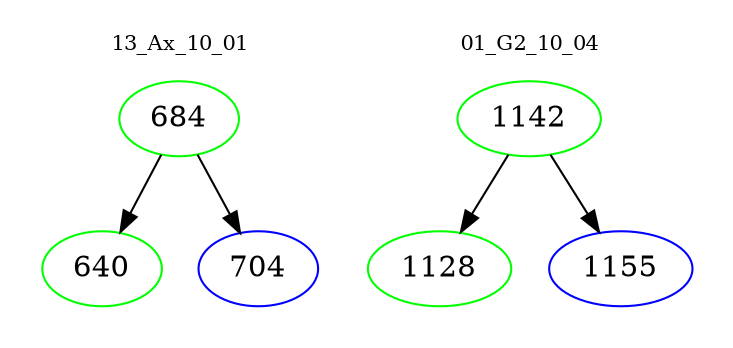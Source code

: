 digraph{
subgraph cluster_0 {
color = white
label = "13_Ax_10_01";
fontsize=10;
T0_684 [label="684", color="green"]
T0_684 -> T0_640 [color="black"]
T0_640 [label="640", color="green"]
T0_684 -> T0_704 [color="black"]
T0_704 [label="704", color="blue"]
}
subgraph cluster_1 {
color = white
label = "01_G2_10_04";
fontsize=10;
T1_1142 [label="1142", color="green"]
T1_1142 -> T1_1128 [color="black"]
T1_1128 [label="1128", color="green"]
T1_1142 -> T1_1155 [color="black"]
T1_1155 [label="1155", color="blue"]
}
}
